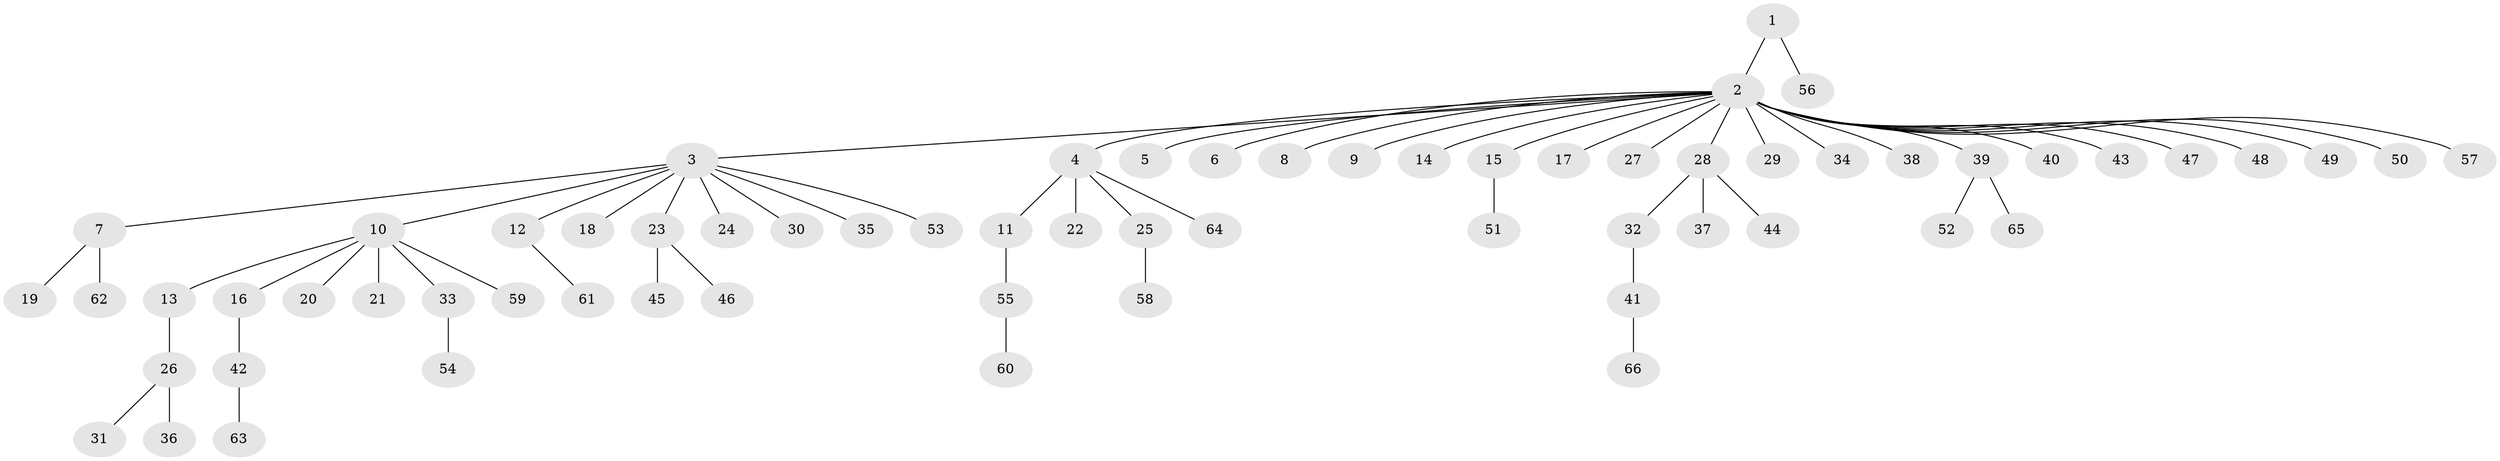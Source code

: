 // coarse degree distribution, {1: 0.7058823529411765, 22: 0.0196078431372549, 9: 0.0196078431372549, 4: 0.0196078431372549, 2: 0.19607843137254902, 6: 0.0196078431372549, 3: 0.0196078431372549}
// Generated by graph-tools (version 1.1) at 2025/51/02/27/25 19:51:54]
// undirected, 66 vertices, 65 edges
graph export_dot {
graph [start="1"]
  node [color=gray90,style=filled];
  1;
  2;
  3;
  4;
  5;
  6;
  7;
  8;
  9;
  10;
  11;
  12;
  13;
  14;
  15;
  16;
  17;
  18;
  19;
  20;
  21;
  22;
  23;
  24;
  25;
  26;
  27;
  28;
  29;
  30;
  31;
  32;
  33;
  34;
  35;
  36;
  37;
  38;
  39;
  40;
  41;
  42;
  43;
  44;
  45;
  46;
  47;
  48;
  49;
  50;
  51;
  52;
  53;
  54;
  55;
  56;
  57;
  58;
  59;
  60;
  61;
  62;
  63;
  64;
  65;
  66;
  1 -- 2;
  1 -- 56;
  2 -- 3;
  2 -- 4;
  2 -- 5;
  2 -- 6;
  2 -- 8;
  2 -- 9;
  2 -- 14;
  2 -- 15;
  2 -- 17;
  2 -- 27;
  2 -- 28;
  2 -- 29;
  2 -- 34;
  2 -- 38;
  2 -- 39;
  2 -- 40;
  2 -- 43;
  2 -- 47;
  2 -- 48;
  2 -- 49;
  2 -- 50;
  2 -- 57;
  3 -- 7;
  3 -- 10;
  3 -- 12;
  3 -- 18;
  3 -- 23;
  3 -- 24;
  3 -- 30;
  3 -- 35;
  3 -- 53;
  4 -- 11;
  4 -- 22;
  4 -- 25;
  4 -- 64;
  7 -- 19;
  7 -- 62;
  10 -- 13;
  10 -- 16;
  10 -- 20;
  10 -- 21;
  10 -- 33;
  10 -- 59;
  11 -- 55;
  12 -- 61;
  13 -- 26;
  15 -- 51;
  16 -- 42;
  23 -- 45;
  23 -- 46;
  25 -- 58;
  26 -- 31;
  26 -- 36;
  28 -- 32;
  28 -- 37;
  28 -- 44;
  32 -- 41;
  33 -- 54;
  39 -- 52;
  39 -- 65;
  41 -- 66;
  42 -- 63;
  55 -- 60;
}
